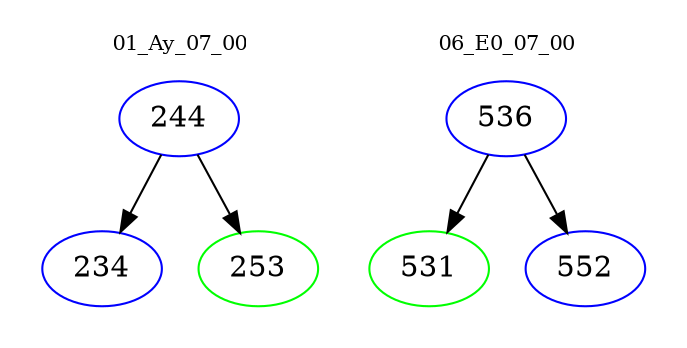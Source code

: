 digraph{
subgraph cluster_0 {
color = white
label = "01_Ay_07_00";
fontsize=10;
T0_244 [label="244", color="blue"]
T0_244 -> T0_234 [color="black"]
T0_234 [label="234", color="blue"]
T0_244 -> T0_253 [color="black"]
T0_253 [label="253", color="green"]
}
subgraph cluster_1 {
color = white
label = "06_E0_07_00";
fontsize=10;
T1_536 [label="536", color="blue"]
T1_536 -> T1_531 [color="black"]
T1_531 [label="531", color="green"]
T1_536 -> T1_552 [color="black"]
T1_552 [label="552", color="blue"]
}
}
